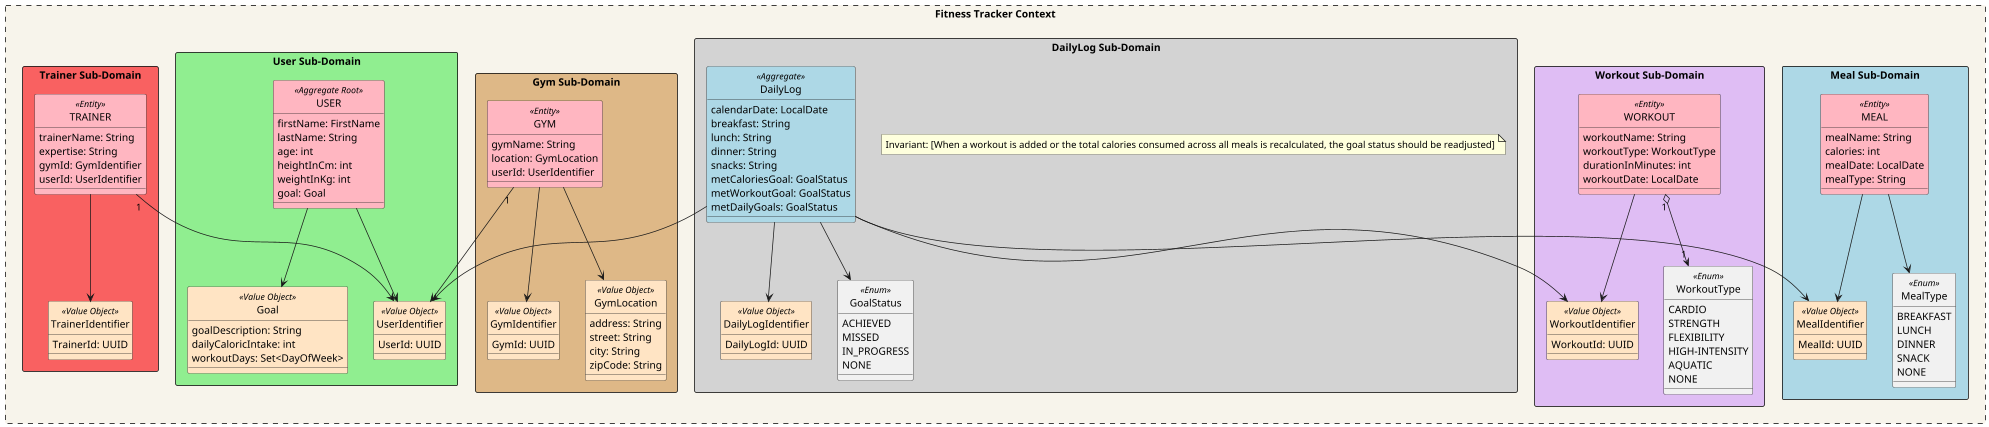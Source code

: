 @startuml
hide circle
top to bottom direction
scale 0.2
!define ENTITY(entityName) class entityName << Entity >>
!define ENUM(enumName) class enumName << Enum >>
!define AGGREGATE(aggregateName) class aggregateName << Aggregate >>
!define AGGREGATE_ROOT(aggregateRootName) class aggregateRootName << Aggregate Root >>
!define AGGREGATE_ROOT_ENTITY(aggregateRootEntityName) class aggregateRootEntityName << Aggregate Root >> << Entity >>
!define VALUE_OBJECT(valueObjectName) class valueObjectName << Value Object >>
!pragma useVerticalIf on
skinparam dpi 350
skinparam packageStyle rectangle
skinparam rectangle {
    BackgroundColor #f7f4eb
    BorderColor Black
}
rectangle "Fitness Tracker Context" as BoundedContextFitnessTracker #line.dashed {
    Package "User Sub-Domain" as User <<Rectangle>> #LightGreen {
        AGGREGATE_ROOT(USER) #lightPink{
            firstName: FirstName
            lastName: String
            age: int
            heightInCm: int
            weightInKg: int
            goal: Goal
        }

        VALUE_OBJECT(UserIdentifier) #Bisque{
            UserId: UUID
        }

        VALUE_OBJECT(Goal) #Bisque{
            goalDescription: String
            dailyCaloricIntake: int
            workoutDays: Set<DayOfWeek>
        }

        USER --> UserIdentifier
        USER --> Goal
    }

    Package "Workout Sub-Domain" as Workout <<Rectangle>> #DFBDF4 {
        ENTITY(WORKOUT) #lightPink{
            workoutName: String
            workoutType: WorkoutType
            durationInMinutes: int
            workoutDate: LocalDate
        }

        ENUM(WorkoutType){
            CARDIO
            STRENGTH
            FLEXIBILITY
            HIGH-INTENSITY
            AQUATIC
            NONE
        }

        VALUE_OBJECT(WorkoutIdentifier) #Bisque{
            WorkoutId: UUID
        }

        WORKOUT --> WorkoutIdentifier
        WORKOUT"1" o--> "1"WorkoutType
    }

    Package "Meal Sub-Domain" as Meal <<Rectangle>> #LightBlue {
            ENTITY(MEAL) #lightPink{
                mealName: String
                calories: int
                mealDate: LocalDate
                mealType: String
            }

            VALUE_OBJECT(MealIdentifier) #Bisque{
                MealId: UUID
            }

            ENUM(MealType){
                BREAKFAST
                LUNCH
                DINNER
                SNACK
                NONE
            }

            MEAL --> MealIdentifier
            MEAL --> MealType
        }
    Package "DailyLog Sub-Domain" as DailyLogSubDomain <<Rectangle>> #LightGray {

            note "Invariant: [When a workout is added or the total calories consumed across all meals is recalculated, the goal status should be readjusted]" as dailyLogInvariant
            AGGREGATE(DailyLog) #lightBlue{
                calendarDate: LocalDate
                breakfast: String
                lunch: String
                dinner: String
                snacks: String
                metCaloriesGoal: GoalStatus
                metWorkoutGoal: GoalStatus
                metDailyGoals: GoalStatus

            }

            VALUE_OBJECT(DailyLogIdentifier) #Bisque{
                DailyLogId: UUID
            }

            ENUM(GoalStatus){
                ACHIEVED
                MISSED
                IN_PROGRESS
                NONE
            }

            DailyLog --> DailyLogIdentifier
            DailyLog --> MealIdentifier
            DailyLog --> WorkoutIdentifier
            DailyLog --> UserIdentifier
            DailyLog --> GoalStatus
        }

    Package "Gym Sub-Domain" as Gym <<Rectangle>> #deb887 {
            ENTITY(GYM) #lightPink{
                gymName: String
                location: GymLocation
                userId: UserIdentifier

            }

            VALUE_OBJECT(GymIdentifier) #Bisque{
                GymId: UUID
            }

            VALUE_OBJECT(GymLocation) #Bisque{
                address: String
                street: String
                city: String
                zipCode: String
            }

            GYM"1" --> UserIdentifier
            GYM --> GymIdentifier
            GYM --> GymLocation

        }

    Package "Trainer Sub-Domain" as Trainer <<Rectangle>> #f96161 {
                ENTITY(TRAINER) #lightPink{
                    trainerName: String
                    expertise: String
                    gymId: GymIdentifier
                    userId: UserIdentifier
                }

                VALUE_OBJECT(TrainerIdentifier) #Bisque{
                    TrainerId: UUID
                }

                TRAINER --> TrainerIdentifier
                TRAINER"1" --> UserIdentifier
            }
}
@enduml